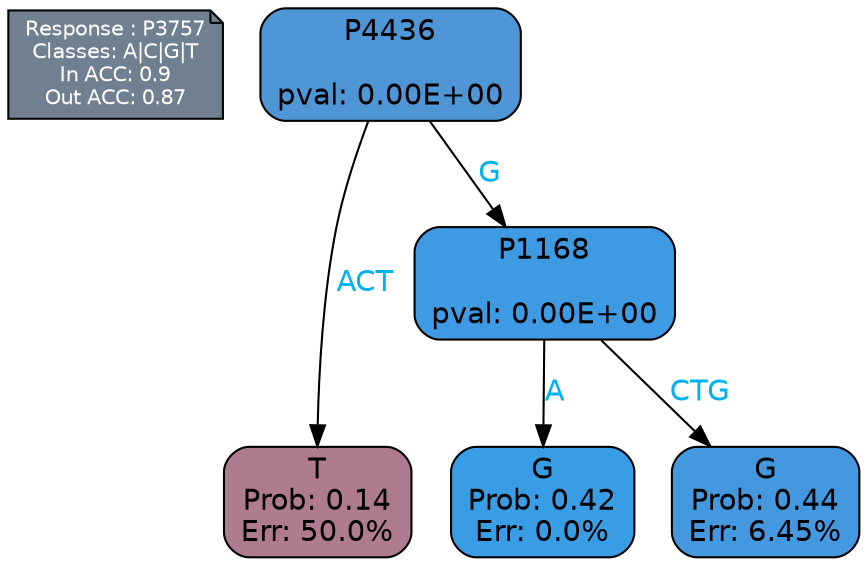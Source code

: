 digraph Tree {
node [shape=box, style="filled, rounded", color="black", fontname=helvetica] ;
graph [ranksep=equally, splines=polylines, bgcolor=transparent, dpi=600] ;
edge [fontname=helvetica] ;
LEGEND [label="Response : P3757
Classes: A|C|G|T
In ACC: 0.9
Out ACC: 0.87
",shape=note,align=left,style=filled,fillcolor="slategray",fontcolor="white",fontsize=10];1 [label="P4436

pval: 0.00E+00", fillcolor="#4e96d6"] ;
2 [label="T
Prob: 0.14
Err: 50.0%", fillcolor="#ae7b8f"] ;
3 [label="P1168

pval: 0.00E+00", fillcolor="#3e9ae2"] ;
4 [label="G
Prob: 0.42
Err: 0.0%", fillcolor="#399de5"] ;
5 [label="G
Prob: 0.44
Err: 6.45%", fillcolor="#4398df"] ;
1 -> 2 [label="ACT",fontcolor=deepskyblue2] ;
1 -> 3 [label="G",fontcolor=deepskyblue2] ;
3 -> 4 [label="A",fontcolor=deepskyblue2] ;
3 -> 5 [label="CTG",fontcolor=deepskyblue2] ;
{rank = same; 2;4;5;}{rank = same; LEGEND;1;}}